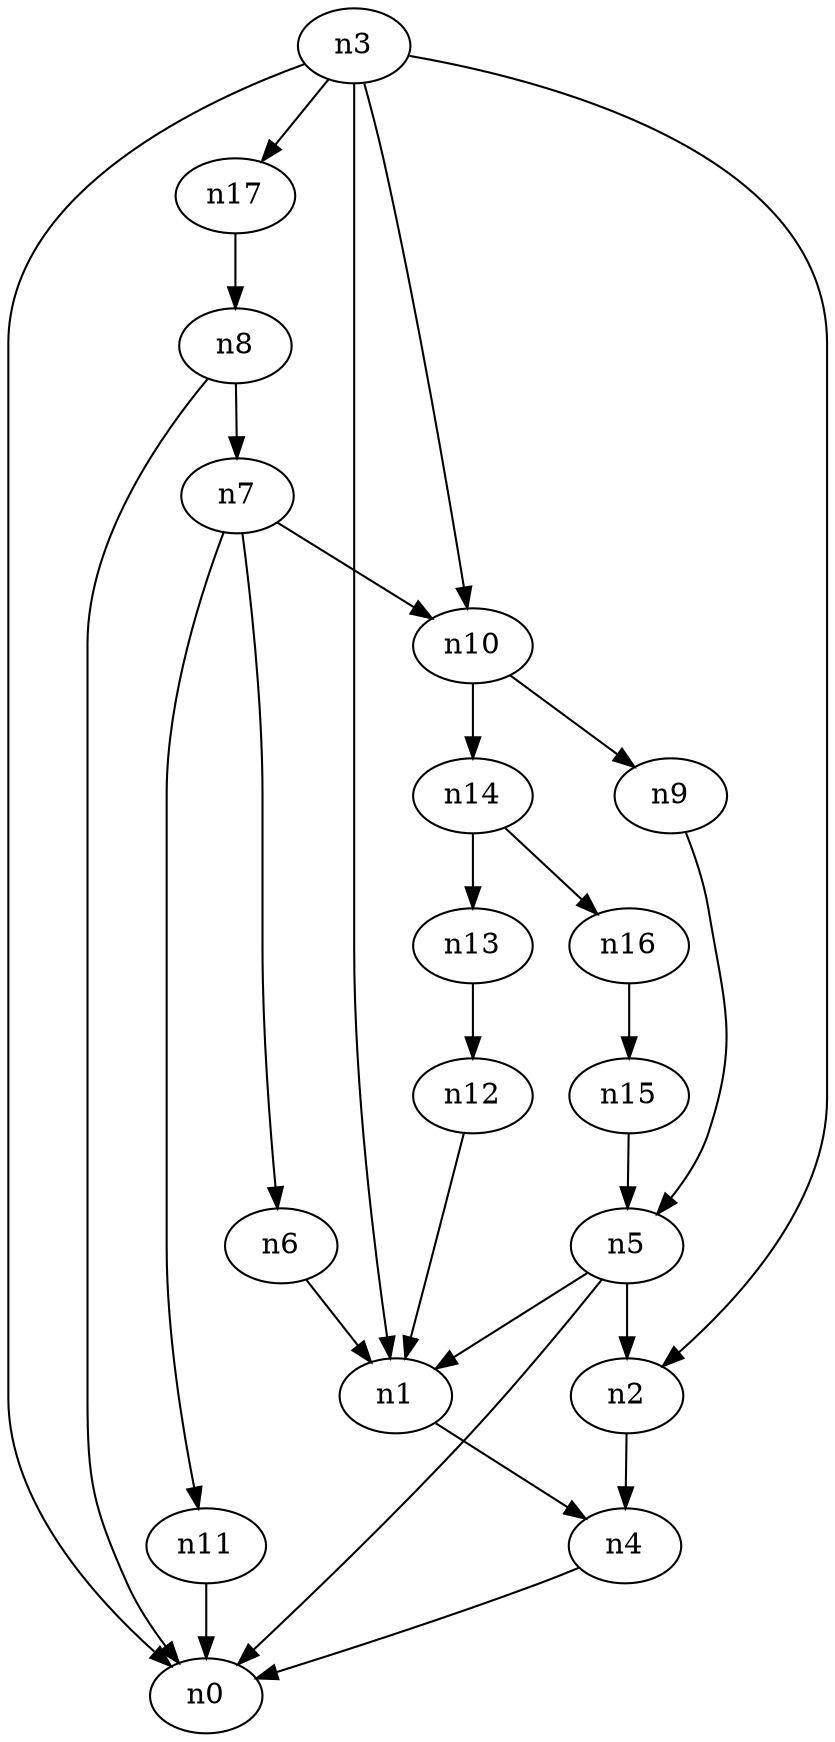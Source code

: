 digraph G {
	n1 -> n4	 [_graphml_id=e4];
	n2 -> n4	 [_graphml_id=e7];
	n3 -> n0	 [_graphml_id=e0];
	n3 -> n1	 [_graphml_id=e3];
	n3 -> n2	 [_graphml_id=e6];
	n3 -> n10	 [_graphml_id=e15];
	n3 -> n17	 [_graphml_id=e26];
	n4 -> n0	 [_graphml_id=e1];
	n5 -> n0	 [_graphml_id=e2];
	n5 -> n1	 [_graphml_id=e5];
	n5 -> n2	 [_graphml_id=e8];
	n6 -> n1	 [_graphml_id=e9];
	n7 -> n6	 [_graphml_id=e10];
	n7 -> n10	 [_graphml_id=e18];
	n7 -> n11	 [_graphml_id=e16];
	n8 -> n0	 [_graphml_id=e12];
	n8 -> n7	 [_graphml_id=e11];
	n9 -> n5	 [_graphml_id=e13];
	n10 -> n9	 [_graphml_id=e14];
	n10 -> n14	 [_graphml_id=e22];
	n11 -> n0	 [_graphml_id=e17];
	n12 -> n1	 [_graphml_id=e19];
	n13 -> n12	 [_graphml_id=e20];
	n14 -> n13	 [_graphml_id=e21];
	n14 -> n16	 [_graphml_id=e25];
	n15 -> n5	 [_graphml_id=e23];
	n16 -> n15	 [_graphml_id=e24];
	n17 -> n8	 [_graphml_id=e27];
}
